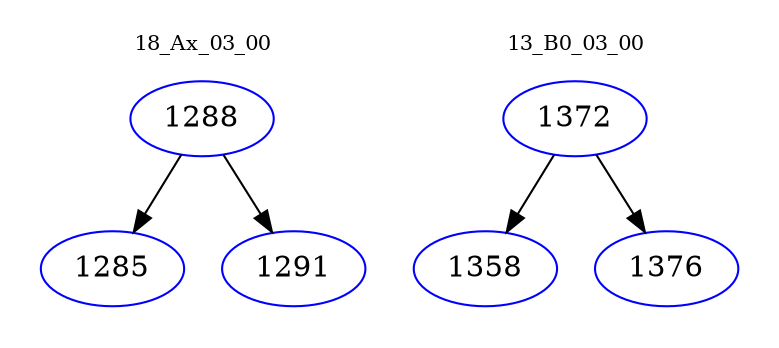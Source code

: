 digraph{
subgraph cluster_0 {
color = white
label = "18_Ax_03_00";
fontsize=10;
T0_1288 [label="1288", color="blue"]
T0_1288 -> T0_1285 [color="black"]
T0_1285 [label="1285", color="blue"]
T0_1288 -> T0_1291 [color="black"]
T0_1291 [label="1291", color="blue"]
}
subgraph cluster_1 {
color = white
label = "13_B0_03_00";
fontsize=10;
T1_1372 [label="1372", color="blue"]
T1_1372 -> T1_1358 [color="black"]
T1_1358 [label="1358", color="blue"]
T1_1372 -> T1_1376 [color="black"]
T1_1376 [label="1376", color="blue"]
}
}
